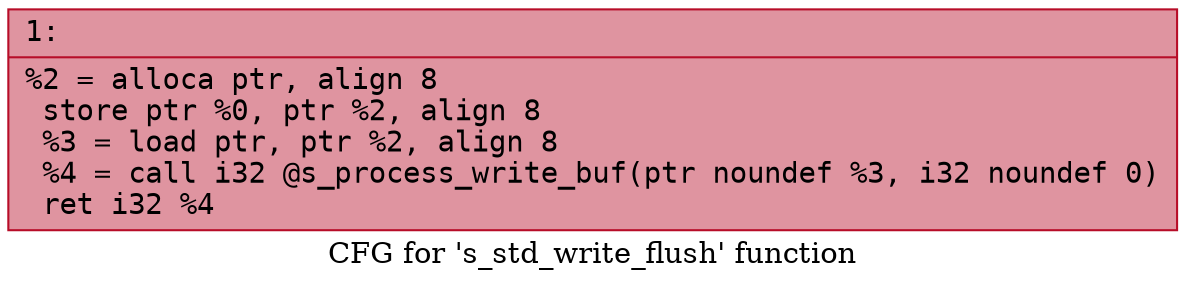 digraph "CFG for 's_std_write_flush' function" {
	label="CFG for 's_std_write_flush' function";

	Node0x60000320f110 [shape=record,color="#b70d28ff", style=filled, fillcolor="#b70d2870" fontname="Courier",label="{1:\l|  %2 = alloca ptr, align 8\l  store ptr %0, ptr %2, align 8\l  %3 = load ptr, ptr %2, align 8\l  %4 = call i32 @s_process_write_buf(ptr noundef %3, i32 noundef 0)\l  ret i32 %4\l}"];
}
